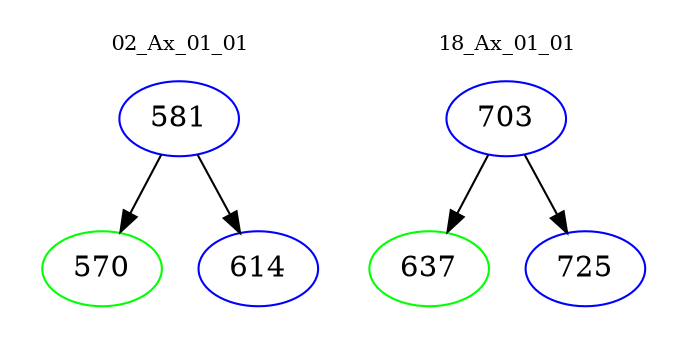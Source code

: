 digraph{
subgraph cluster_0 {
color = white
label = "02_Ax_01_01";
fontsize=10;
T0_581 [label="581", color="blue"]
T0_581 -> T0_570 [color="black"]
T0_570 [label="570", color="green"]
T0_581 -> T0_614 [color="black"]
T0_614 [label="614", color="blue"]
}
subgraph cluster_1 {
color = white
label = "18_Ax_01_01";
fontsize=10;
T1_703 [label="703", color="blue"]
T1_703 -> T1_637 [color="black"]
T1_637 [label="637", color="green"]
T1_703 -> T1_725 [color="black"]
T1_725 [label="725", color="blue"]
}
}
